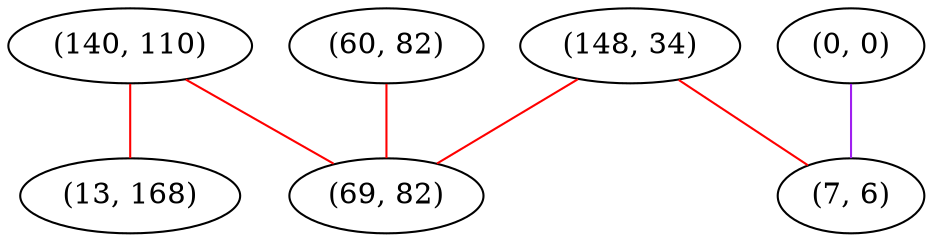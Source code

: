 graph "" {
"(60, 82)";
"(0, 0)";
"(140, 110)";
"(148, 34)";
"(7, 6)";
"(69, 82)";
"(13, 168)";
"(60, 82)" -- "(69, 82)"  [color=red, key=0, weight=1];
"(0, 0)" -- "(7, 6)"  [color=purple, key=0, weight=4];
"(140, 110)" -- "(69, 82)"  [color=red, key=0, weight=1];
"(140, 110)" -- "(13, 168)"  [color=red, key=0, weight=1];
"(148, 34)" -- "(7, 6)"  [color=red, key=0, weight=1];
"(148, 34)" -- "(69, 82)"  [color=red, key=0, weight=1];
}
